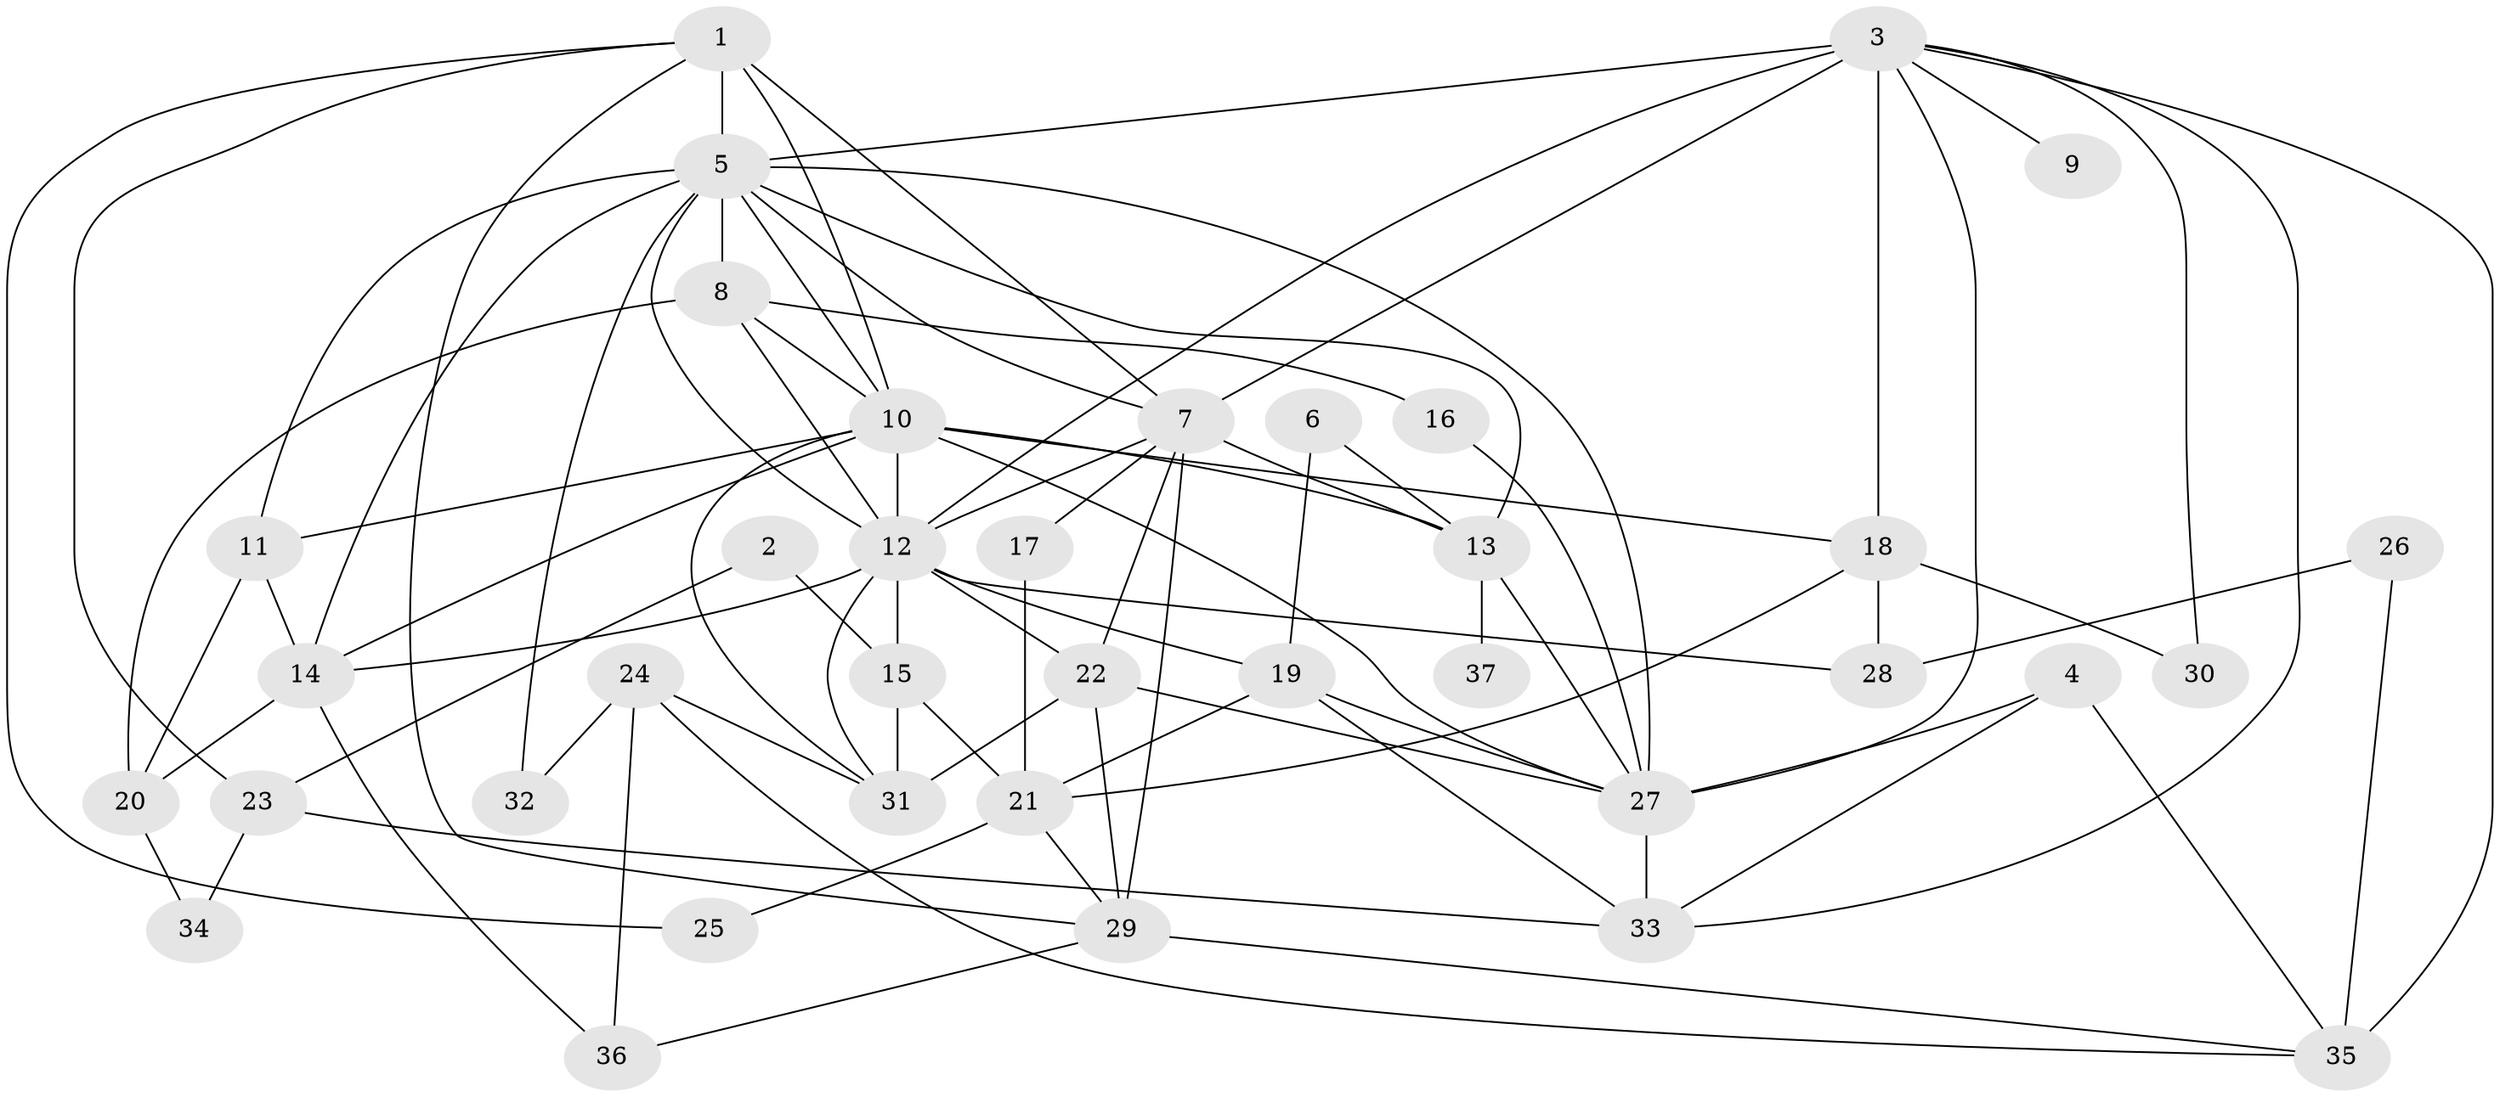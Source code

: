 // original degree distribution, {3: 0.2465753424657534, 5: 0.273972602739726, 2: 0.136986301369863, 4: 0.2328767123287671, 6: 0.0821917808219178, 7: 0.0273972602739726}
// Generated by graph-tools (version 1.1) at 2025/36/03/09/25 02:36:07]
// undirected, 37 vertices, 86 edges
graph export_dot {
graph [start="1"]
  node [color=gray90,style=filled];
  1;
  2;
  3;
  4;
  5;
  6;
  7;
  8;
  9;
  10;
  11;
  12;
  13;
  14;
  15;
  16;
  17;
  18;
  19;
  20;
  21;
  22;
  23;
  24;
  25;
  26;
  27;
  28;
  29;
  30;
  31;
  32;
  33;
  34;
  35;
  36;
  37;
  1 -- 5 [weight=1.0];
  1 -- 7 [weight=1.0];
  1 -- 10 [weight=3.0];
  1 -- 23 [weight=1.0];
  1 -- 25 [weight=2.0];
  1 -- 29 [weight=1.0];
  2 -- 15 [weight=1.0];
  2 -- 23 [weight=1.0];
  3 -- 5 [weight=2.0];
  3 -- 7 [weight=2.0];
  3 -- 9 [weight=2.0];
  3 -- 12 [weight=3.0];
  3 -- 18 [weight=1.0];
  3 -- 27 [weight=1.0];
  3 -- 30 [weight=2.0];
  3 -- 33 [weight=1.0];
  3 -- 35 [weight=1.0];
  4 -- 27 [weight=1.0];
  4 -- 33 [weight=1.0];
  4 -- 35 [weight=1.0];
  5 -- 7 [weight=1.0];
  5 -- 8 [weight=1.0];
  5 -- 10 [weight=2.0];
  5 -- 11 [weight=1.0];
  5 -- 12 [weight=2.0];
  5 -- 13 [weight=2.0];
  5 -- 14 [weight=4.0];
  5 -- 27 [weight=1.0];
  5 -- 32 [weight=1.0];
  6 -- 13 [weight=1.0];
  6 -- 19 [weight=1.0];
  7 -- 12 [weight=1.0];
  7 -- 13 [weight=1.0];
  7 -- 17 [weight=1.0];
  7 -- 22 [weight=1.0];
  7 -- 29 [weight=2.0];
  8 -- 10 [weight=1.0];
  8 -- 12 [weight=1.0];
  8 -- 16 [weight=1.0];
  8 -- 20 [weight=1.0];
  10 -- 11 [weight=1.0];
  10 -- 12 [weight=1.0];
  10 -- 13 [weight=1.0];
  10 -- 14 [weight=1.0];
  10 -- 18 [weight=1.0];
  10 -- 27 [weight=1.0];
  10 -- 31 [weight=1.0];
  11 -- 14 [weight=1.0];
  11 -- 20 [weight=1.0];
  12 -- 14 [weight=2.0];
  12 -- 15 [weight=1.0];
  12 -- 19 [weight=1.0];
  12 -- 22 [weight=1.0];
  12 -- 28 [weight=1.0];
  12 -- 31 [weight=1.0];
  13 -- 27 [weight=1.0];
  13 -- 37 [weight=2.0];
  14 -- 20 [weight=3.0];
  14 -- 36 [weight=1.0];
  15 -- 21 [weight=1.0];
  15 -- 31 [weight=1.0];
  16 -- 27 [weight=1.0];
  17 -- 21 [weight=1.0];
  18 -- 21 [weight=1.0];
  18 -- 28 [weight=1.0];
  18 -- 30 [weight=1.0];
  19 -- 21 [weight=1.0];
  19 -- 27 [weight=1.0];
  19 -- 33 [weight=1.0];
  20 -- 34 [weight=1.0];
  21 -- 25 [weight=1.0];
  21 -- 29 [weight=1.0];
  22 -- 27 [weight=1.0];
  22 -- 29 [weight=1.0];
  22 -- 31 [weight=1.0];
  23 -- 33 [weight=1.0];
  23 -- 34 [weight=1.0];
  24 -- 31 [weight=1.0];
  24 -- 32 [weight=1.0];
  24 -- 35 [weight=1.0];
  24 -- 36 [weight=1.0];
  26 -- 28 [weight=1.0];
  26 -- 35 [weight=1.0];
  27 -- 33 [weight=1.0];
  29 -- 35 [weight=1.0];
  29 -- 36 [weight=1.0];
}
